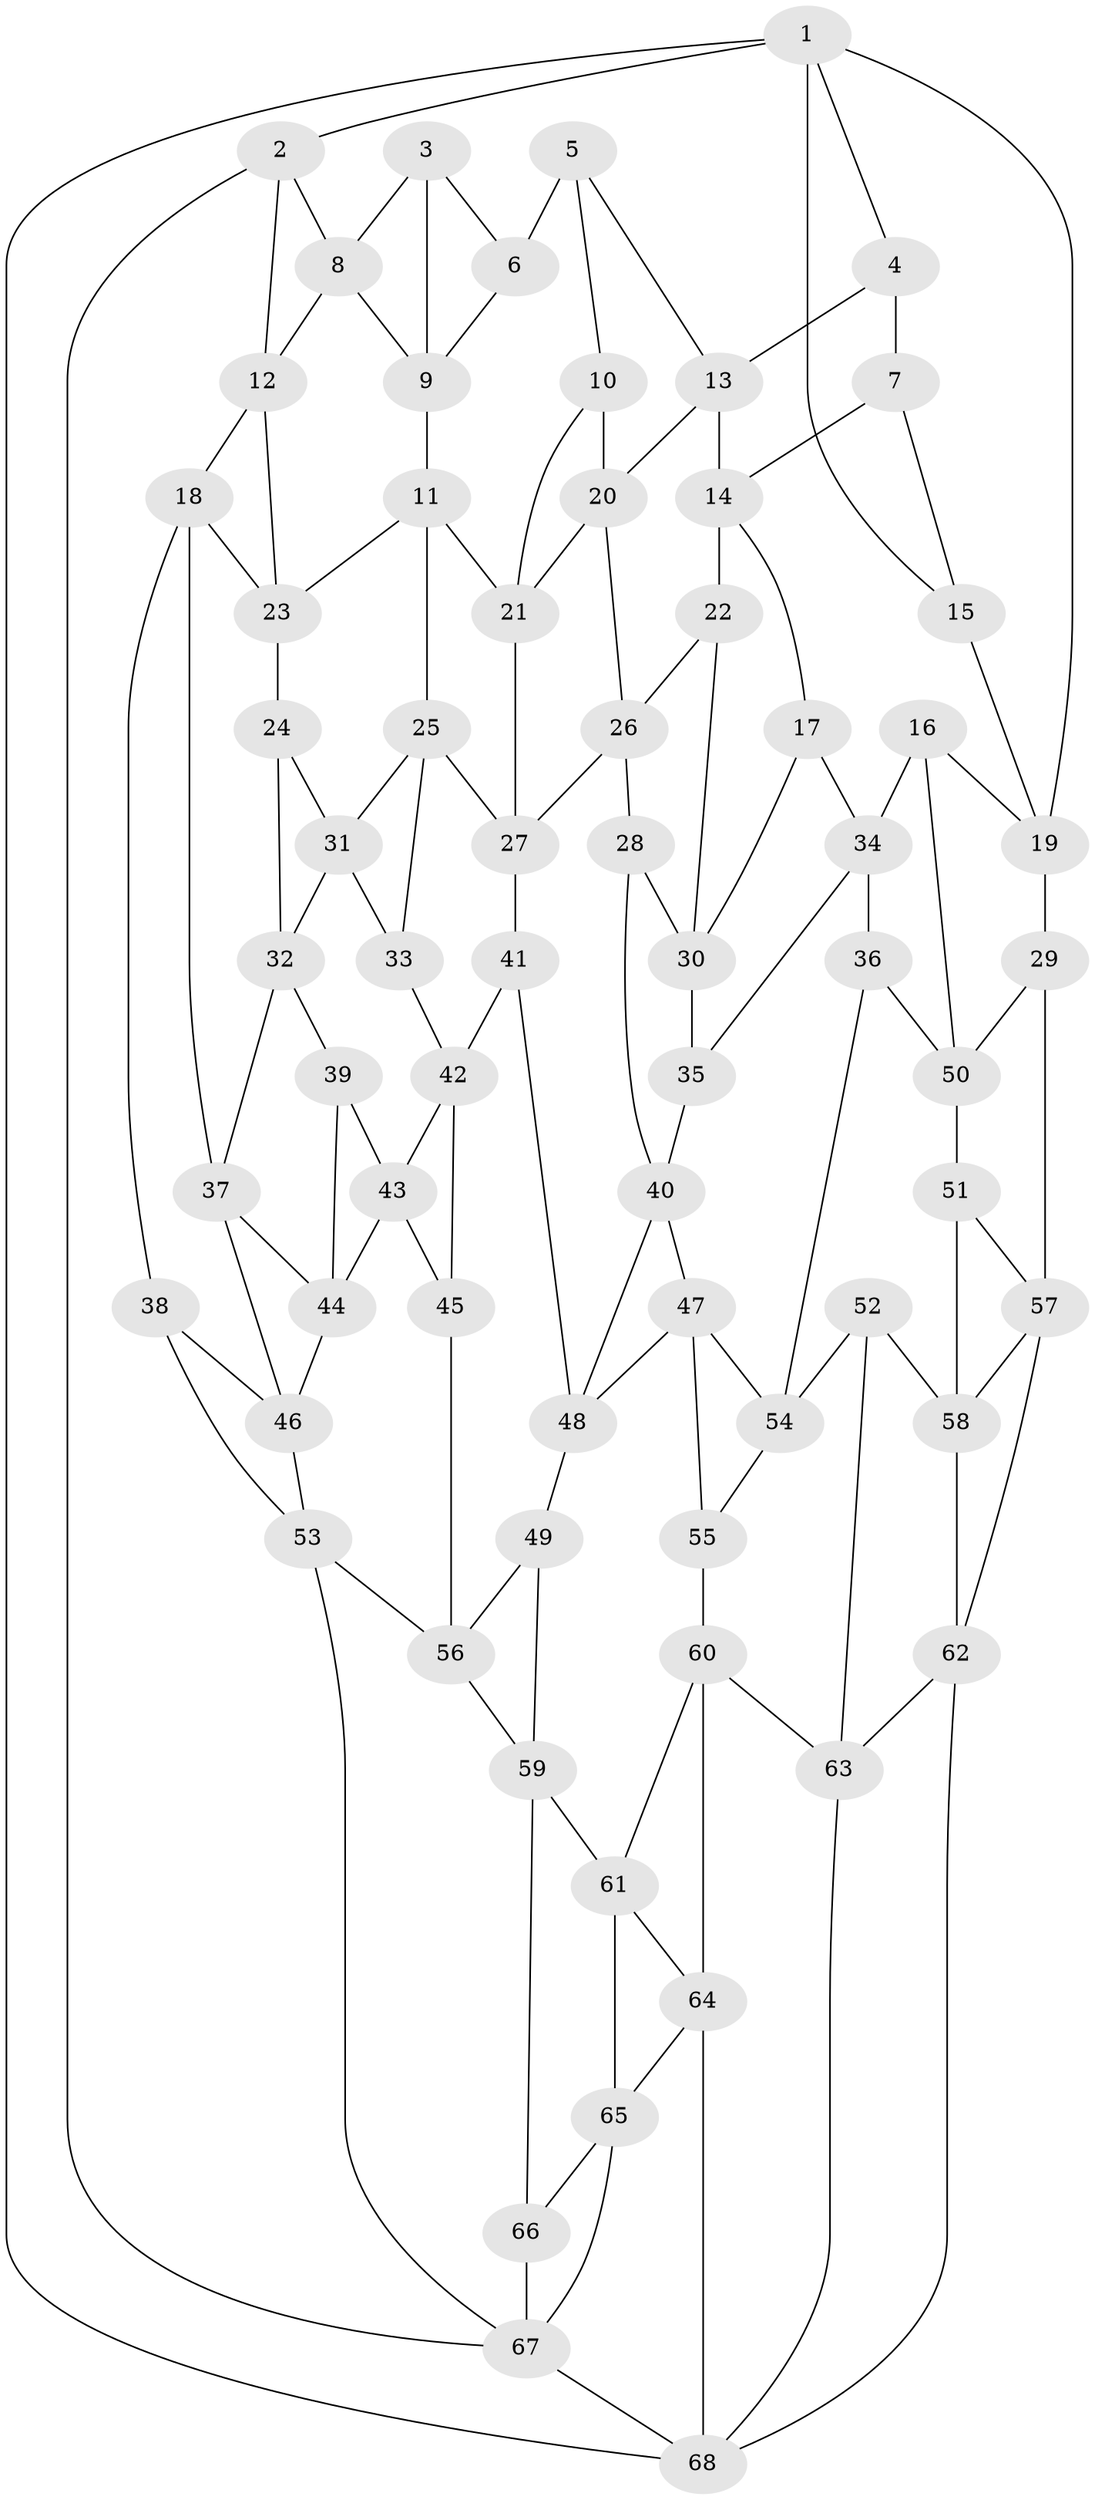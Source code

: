 // original degree distribution, {3: 0.014705882352941176, 4: 0.22794117647058823, 6: 0.21323529411764705, 5: 0.5441176470588235}
// Generated by graph-tools (version 1.1) at 2025/03/03/09/25 03:03:20]
// undirected, 68 vertices, 125 edges
graph export_dot {
graph [start="1"]
  node [color=gray90,style=filled];
  1;
  2;
  3;
  4;
  5;
  6;
  7;
  8;
  9;
  10;
  11;
  12;
  13;
  14;
  15;
  16;
  17;
  18;
  19;
  20;
  21;
  22;
  23;
  24;
  25;
  26;
  27;
  28;
  29;
  30;
  31;
  32;
  33;
  34;
  35;
  36;
  37;
  38;
  39;
  40;
  41;
  42;
  43;
  44;
  45;
  46;
  47;
  48;
  49;
  50;
  51;
  52;
  53;
  54;
  55;
  56;
  57;
  58;
  59;
  60;
  61;
  62;
  63;
  64;
  65;
  66;
  67;
  68;
  1 -- 2 [weight=1.0];
  1 -- 4 [weight=1.0];
  1 -- 15 [weight=1.0];
  1 -- 19 [weight=1.0];
  1 -- 68 [weight=1.0];
  2 -- 8 [weight=1.0];
  2 -- 12 [weight=1.0];
  2 -- 67 [weight=1.0];
  3 -- 6 [weight=1.0];
  3 -- 8 [weight=1.0];
  3 -- 9 [weight=1.0];
  4 -- 7 [weight=1.0];
  4 -- 13 [weight=1.0];
  5 -- 6 [weight=2.0];
  5 -- 10 [weight=1.0];
  5 -- 13 [weight=1.0];
  6 -- 9 [weight=1.0];
  7 -- 14 [weight=1.0];
  7 -- 15 [weight=1.0];
  8 -- 9 [weight=1.0];
  8 -- 12 [weight=1.0];
  9 -- 11 [weight=1.0];
  10 -- 20 [weight=1.0];
  10 -- 21 [weight=1.0];
  11 -- 21 [weight=1.0];
  11 -- 23 [weight=1.0];
  11 -- 25 [weight=1.0];
  12 -- 18 [weight=1.0];
  12 -- 23 [weight=1.0];
  13 -- 14 [weight=1.0];
  13 -- 20 [weight=1.0];
  14 -- 17 [weight=1.0];
  14 -- 22 [weight=1.0];
  15 -- 19 [weight=2.0];
  16 -- 19 [weight=1.0];
  16 -- 34 [weight=1.0];
  16 -- 50 [weight=1.0];
  17 -- 30 [weight=1.0];
  17 -- 34 [weight=1.0];
  18 -- 23 [weight=1.0];
  18 -- 37 [weight=1.0];
  18 -- 38 [weight=1.0];
  19 -- 29 [weight=2.0];
  20 -- 21 [weight=1.0];
  20 -- 26 [weight=1.0];
  21 -- 27 [weight=1.0];
  22 -- 26 [weight=1.0];
  22 -- 30 [weight=1.0];
  23 -- 24 [weight=1.0];
  24 -- 31 [weight=1.0];
  24 -- 32 [weight=1.0];
  25 -- 27 [weight=1.0];
  25 -- 31 [weight=1.0];
  25 -- 33 [weight=1.0];
  26 -- 27 [weight=1.0];
  26 -- 28 [weight=1.0];
  27 -- 41 [weight=1.0];
  28 -- 30 [weight=1.0];
  28 -- 40 [weight=1.0];
  29 -- 50 [weight=1.0];
  29 -- 57 [weight=1.0];
  30 -- 35 [weight=1.0];
  31 -- 32 [weight=1.0];
  31 -- 33 [weight=1.0];
  32 -- 37 [weight=1.0];
  32 -- 39 [weight=1.0];
  33 -- 42 [weight=1.0];
  34 -- 35 [weight=1.0];
  34 -- 36 [weight=1.0];
  35 -- 40 [weight=1.0];
  36 -- 50 [weight=1.0];
  36 -- 54 [weight=1.0];
  37 -- 44 [weight=1.0];
  37 -- 46 [weight=1.0];
  38 -- 46 [weight=1.0];
  38 -- 53 [weight=1.0];
  39 -- 43 [weight=1.0];
  39 -- 44 [weight=1.0];
  40 -- 47 [weight=1.0];
  40 -- 48 [weight=1.0];
  41 -- 42 [weight=1.0];
  41 -- 48 [weight=1.0];
  42 -- 43 [weight=1.0];
  42 -- 45 [weight=1.0];
  43 -- 44 [weight=1.0];
  43 -- 45 [weight=1.0];
  44 -- 46 [weight=1.0];
  45 -- 56 [weight=1.0];
  46 -- 53 [weight=1.0];
  47 -- 48 [weight=1.0];
  47 -- 54 [weight=1.0];
  47 -- 55 [weight=1.0];
  48 -- 49 [weight=1.0];
  49 -- 56 [weight=1.0];
  49 -- 59 [weight=1.0];
  50 -- 51 [weight=1.0];
  51 -- 57 [weight=1.0];
  51 -- 58 [weight=1.0];
  52 -- 54 [weight=1.0];
  52 -- 58 [weight=1.0];
  52 -- 63 [weight=1.0];
  53 -- 56 [weight=1.0];
  53 -- 67 [weight=1.0];
  54 -- 55 [weight=1.0];
  55 -- 60 [weight=1.0];
  56 -- 59 [weight=1.0];
  57 -- 58 [weight=1.0];
  57 -- 62 [weight=1.0];
  58 -- 62 [weight=1.0];
  59 -- 61 [weight=1.0];
  59 -- 66 [weight=1.0];
  60 -- 61 [weight=1.0];
  60 -- 63 [weight=1.0];
  60 -- 64 [weight=1.0];
  61 -- 64 [weight=1.0];
  61 -- 65 [weight=1.0];
  62 -- 63 [weight=1.0];
  62 -- 68 [weight=1.0];
  63 -- 68 [weight=1.0];
  64 -- 65 [weight=1.0];
  64 -- 68 [weight=1.0];
  65 -- 66 [weight=1.0];
  65 -- 67 [weight=1.0];
  66 -- 67 [weight=2.0];
  67 -- 68 [weight=1.0];
}
